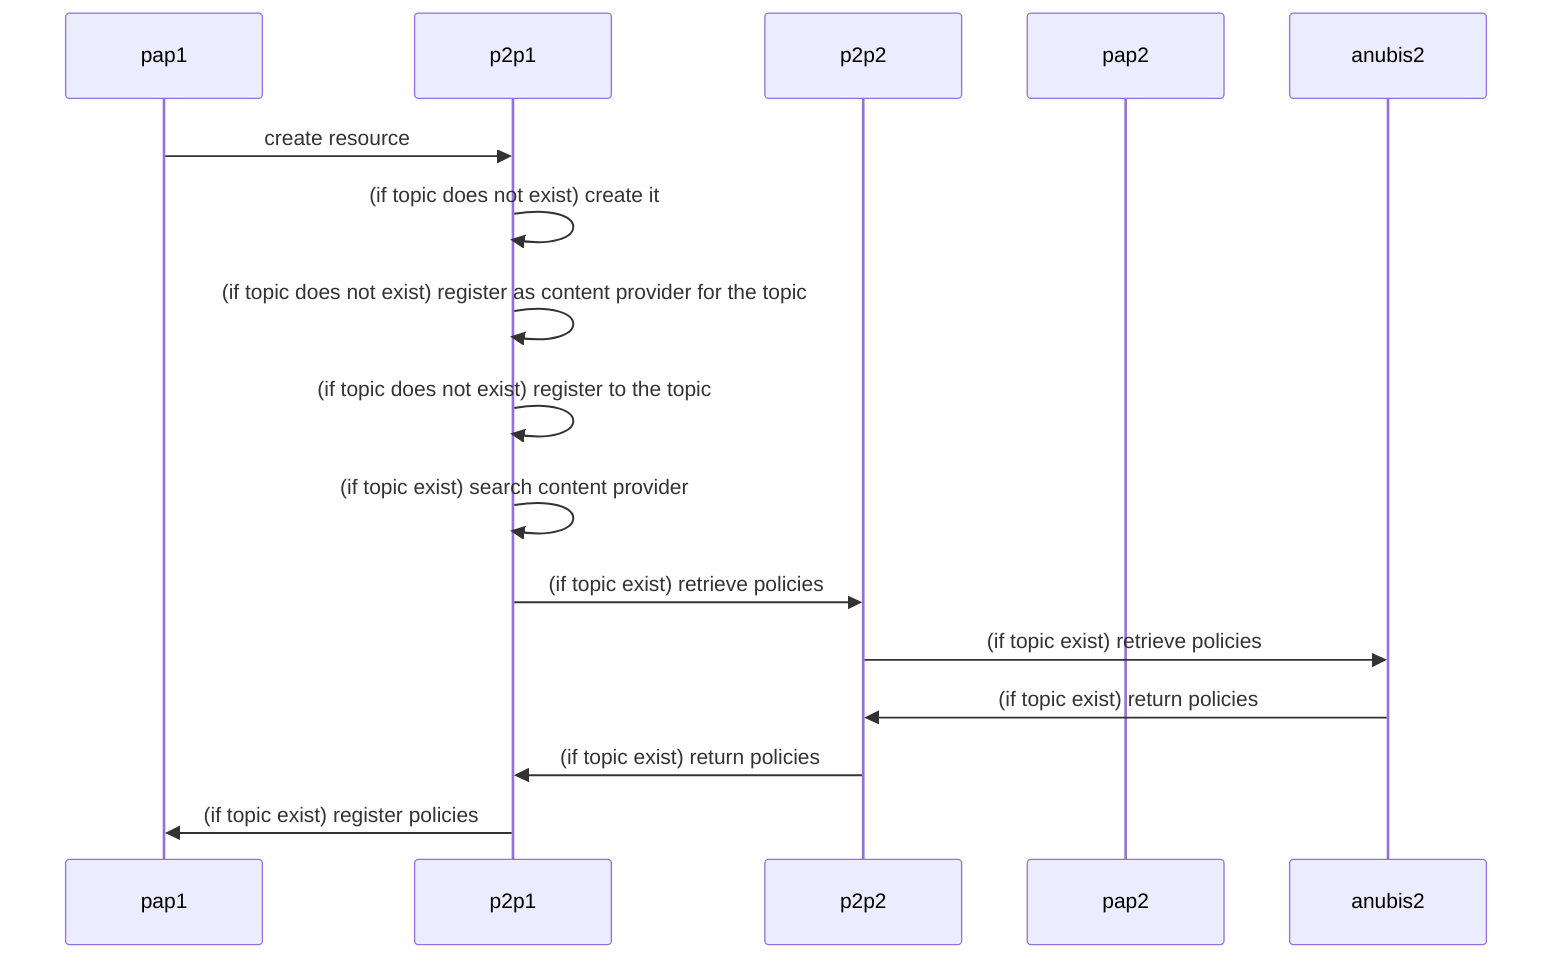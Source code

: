 sequenceDiagram
    participant pap1
    participant p2p1
    participant p2p2
    participant pap2
    pap1->>p2p1: create resource
    p2p1->>p2p1: (if topic does not exist) create it
    p2p1->>p2p1: (if topic does not exist) register as content provider for the topic
    p2p1->>p2p1: (if topic does not exist) register to the topic
    p2p1->>p2p1: (if topic exist) search content provider
    p2p1->>p2p2: (if topic exist) retrieve policies
    p2p2->>anubis2: (if topic exist) retrieve policies
    anubis2->>p2p2: (if topic exist) return policies
    p2p2->>p2p1: (if topic exist) return policies
    p2p1->>pap1: (if topic exist) register policies